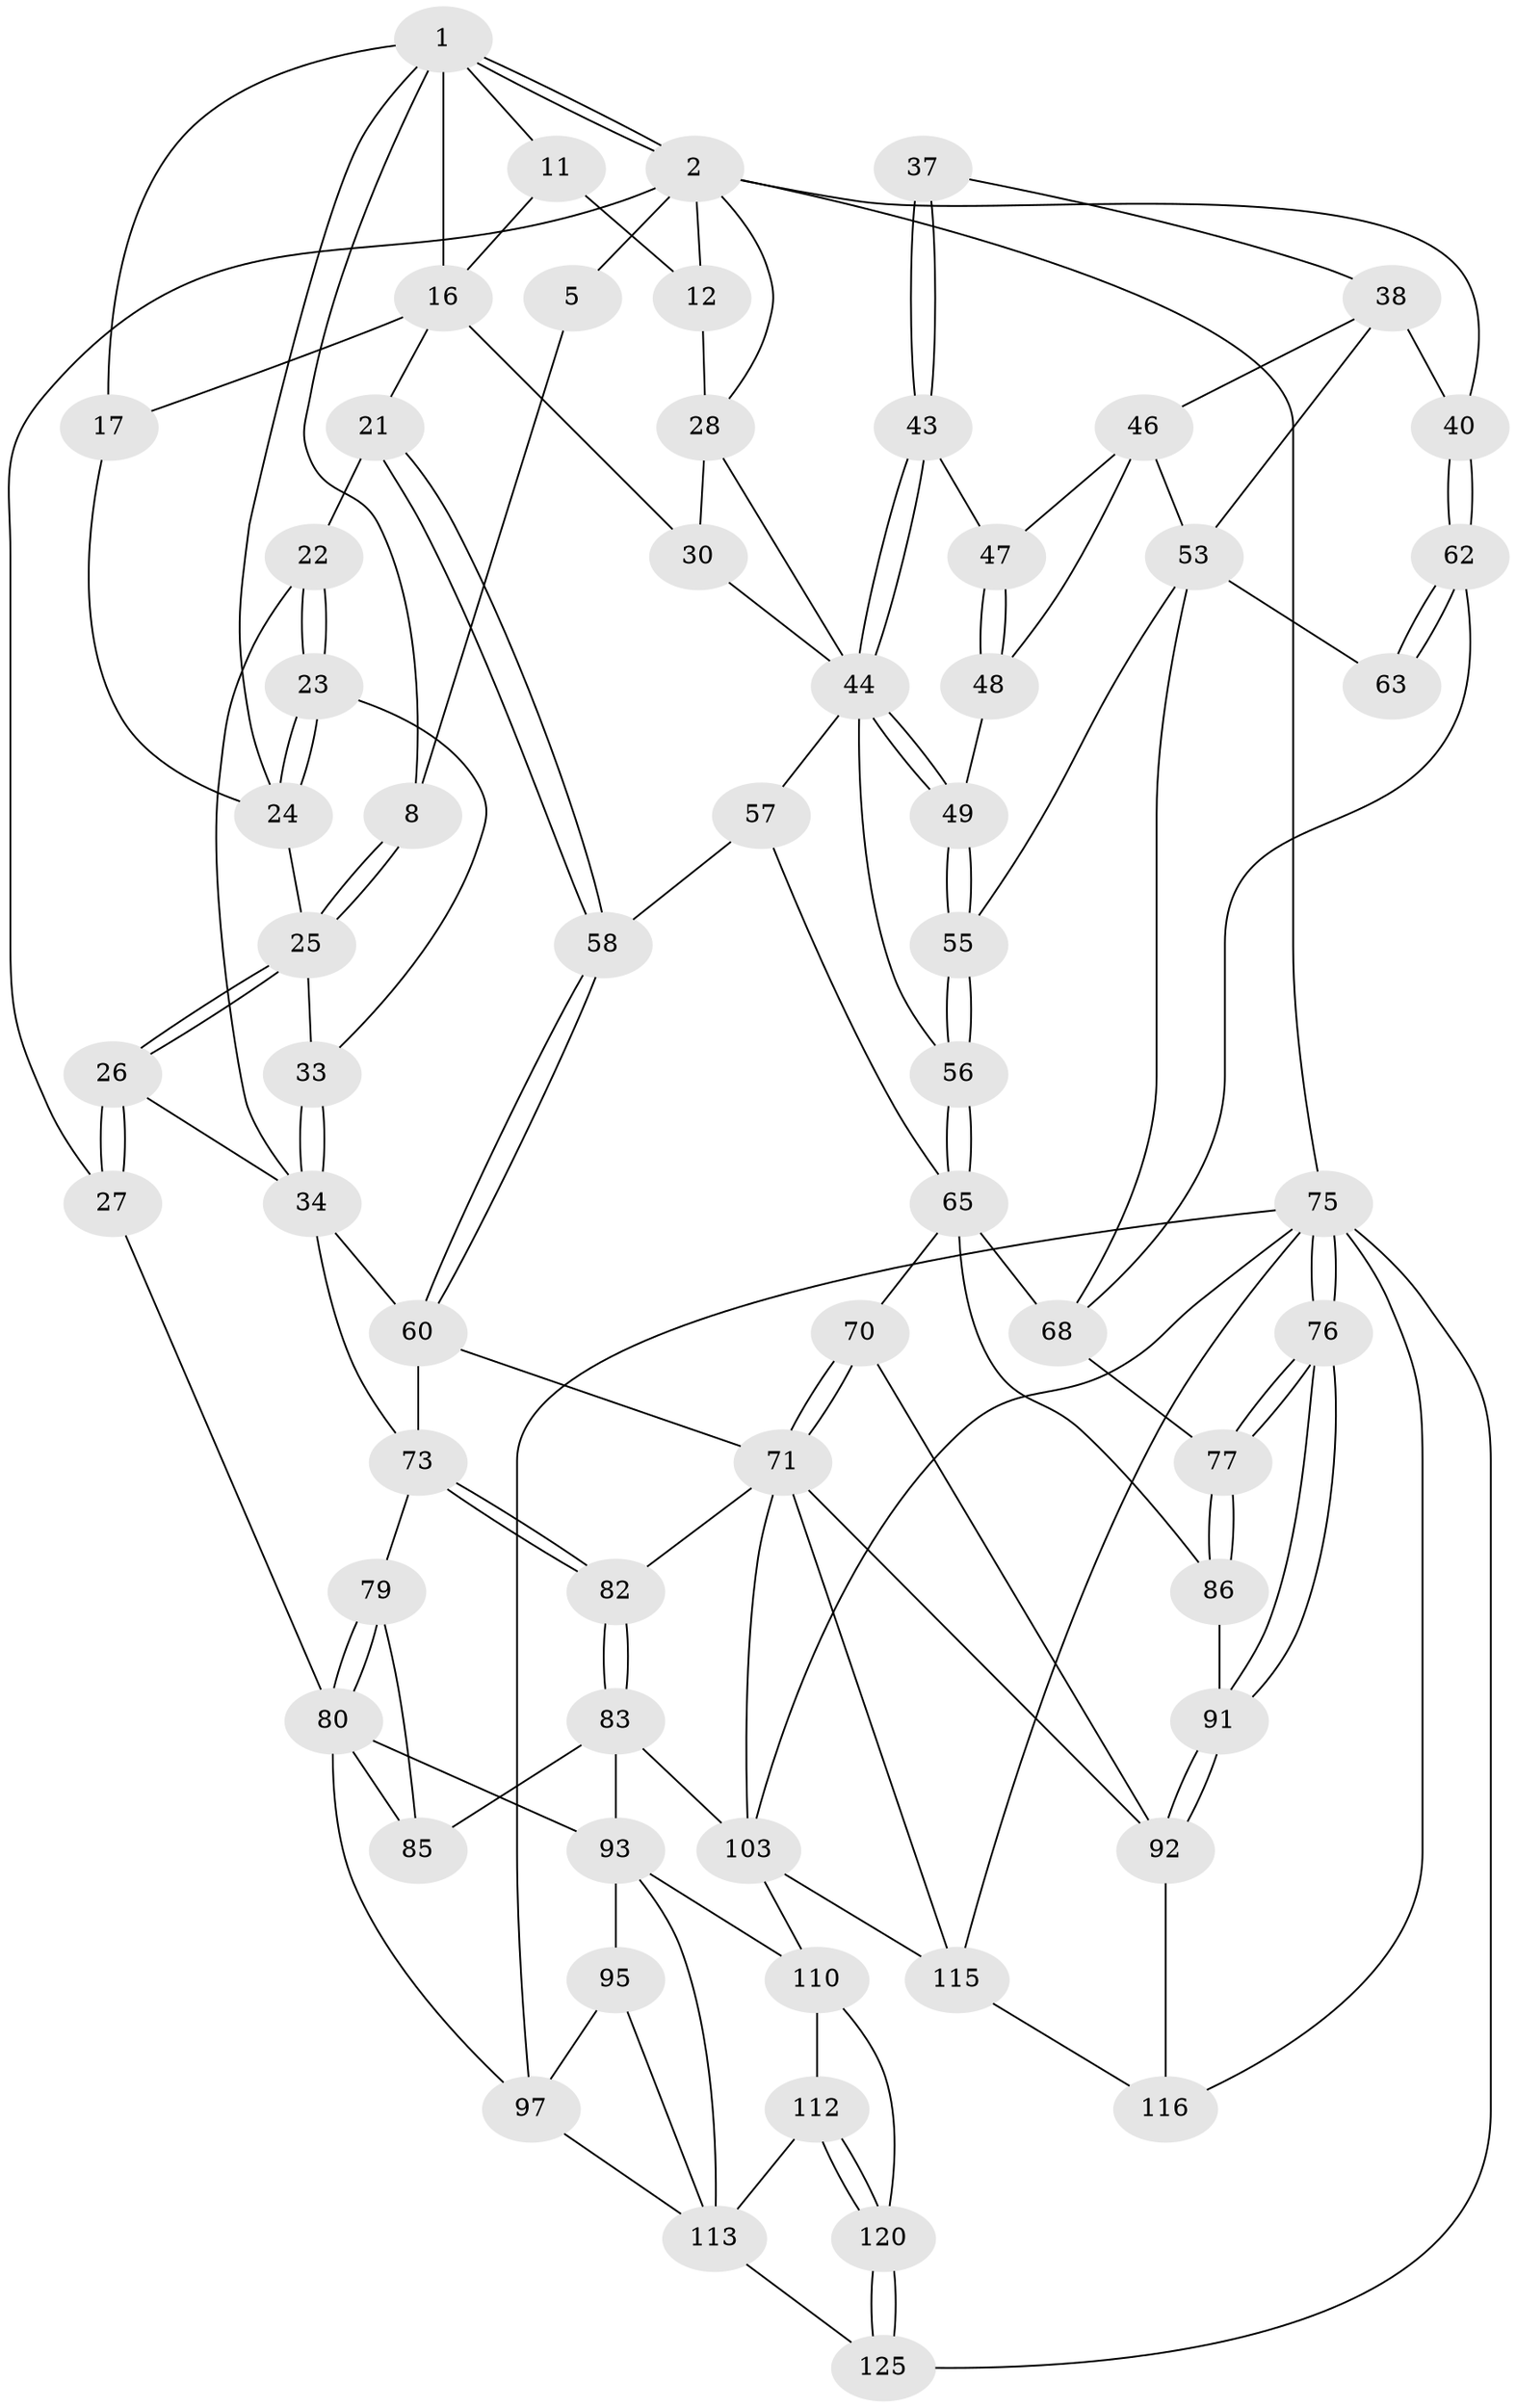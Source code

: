// original degree distribution, {3: 0.023809523809523808, 6: 0.21428571428571427, 5: 0.5476190476190477, 4: 0.21428571428571427}
// Generated by graph-tools (version 1.1) at 2025/21/03/04/25 18:21:18]
// undirected, 63 vertices, 145 edges
graph export_dot {
graph [start="1"]
  node [color=gray90,style=filled];
  1 [pos="+0.23297874806939275+0",super="+6"];
  2 [pos="+0+0",super="+13+3"];
  5 [pos="+0.1194792301038392+0.0066923323310829905",super="+9"];
  8 [pos="+0.12412147644629791+0.1258449994081545"];
  11 [pos="+0.41020601625199604+0",super="+15"];
  12 [pos="+0.809469904464198+0",super="+14"];
  16 [pos="+0.4057245080642161+0",super="+19"];
  17 [pos="+0.397687602889864+0"];
  21 [pos="+0.5312686597095414+0.27151549362560606"];
  22 [pos="+0.4633811119692316+0.25734559884944197"];
  23 [pos="+0.41291563571781625+0.19075686747576423"];
  24 [pos="+0.37725416731063255+0.05778342094244064",super="+31"];
  25 [pos="+0.05552157044750676+0.2400947380357545",super="+32"];
  26 [pos="+0.008973141001668043+0.29200689552660786"];
  27 [pos="+0+0.34336798784021033"];
  28 [pos="+0.7839272894902878+0.13468905569749798",super="+29+42"];
  30 [pos="+0.6439688682345953+0.24244905161820193"];
  33 [pos="+0.27369173104619005+0.2349726888837399"];
  34 [pos="+0.2757328718116296+0.391641449369533",super="+35+36"];
  37 [pos="+0.8488877977100496+0.18373000589644886"];
  38 [pos="+0.8500915878599913+0.18583461817628136",super="+39"];
  40 [pos="+1+0.1767380000077924"];
  43 [pos="+0.8585990986341804+0.28747066487074446"];
  44 [pos="+0.8216053838147328+0.3454201444620364",super="+45"];
  46 [pos="+0.9097136336906874+0.33387047773977807",super="+52"];
  47 [pos="+0.8602509572487066+0.2974419680162781"];
  48 [pos="+0.8626008803070301+0.35379804682734783"];
  49 [pos="+0.8416561676531842+0.36225375197669113"];
  53 [pos="+0.9274593768128492+0.3608638868548338",super="+54+59"];
  55 [pos="+0.8259592960694151+0.41295189680250144"];
  56 [pos="+0.7778440217819095+0.45927671470256387"];
  57 [pos="+0.6027421344162424+0.4342585310522941"];
  58 [pos="+0.5422285417229451+0.38410240868588147"];
  60 [pos="+0.4437740303227438+0.46896373195325214",super="+61"];
  62 [pos="+1+0.408146762880845"];
  63 [pos="+0.9882582993946551+0.4087127226255961"];
  65 [pos="+0.7771146118531187+0.5332419729592588",super="+69+66"];
  68 [pos="+0.9419954257623887+0.5171190516731289",super="+78"];
  70 [pos="+0.6165431872667382+0.5977074201928887",super="+90"];
  71 [pos="+0.5432419231703413+0.6454834927414445",super="+101+72"];
  73 [pos="+0.36714583338459705+0.6107654575791958",super="+74"];
  75 [pos="+1+1",super="+99+117"];
  76 [pos="+1+1"];
  77 [pos="+1+1"];
  79 [pos="+0.21816310350275328+0.49554888764944477"];
  80 [pos="+0.02855725888109163+0.5965649886227026",super="+81+89"];
  82 [pos="+0.397941436163216+0.6812115818356757"];
  83 [pos="+0.3700766866698241+0.7041867301404445",super="+106+84"];
  85 [pos="+0.2640581654479344+0.6238072246905936"];
  86 [pos="+0.8973447140962955+0.635055531314161",super="+87"];
  91 [pos="+0.9187407294282579+0.8366661999574205"];
  92 [pos="+0.739646885706309+0.7837608174896288",super="+100"];
  93 [pos="+0.3216882826476151+0.7022191393821029",super="+94+107"];
  95 [pos="+0.15000723804741276+0.7731310328125304",super="+96"];
  97 [pos="+0+0.6730895858029239",super="+98"];
  103 [pos="+0.38346742708443204+0.8645584527421643",super="+104+122"];
  110 [pos="+0.21081224899934128+0.8432977301898348",super="+111"];
  112 [pos="+0.12233153568806783+0.8949254137280626"];
  113 [pos="+0.09226308365170087+0.8778759656147275",super="+114+123"];
  115 [pos="+0.5980285665421116+0.8552060160812086",super="+121"];
  116 [pos="+0.658086416598681+0.8647751068856158"];
  120 [pos="+0.18803997960537966+0.9432763218717326"];
  125 [pos="+0.30095742604390346+1",super="+126"];
  1 -- 2;
  1 -- 2;
  1 -- 16;
  1 -- 17;
  1 -- 8;
  1 -- 24;
  1 -- 11;
  2 -- 40;
  2 -- 75 [weight=2];
  2 -- 12;
  2 -- 28;
  2 -- 27;
  2 -- 5 [weight=2];
  5 -- 8;
  8 -- 25;
  8 -- 25;
  11 -- 12 [weight=2];
  11 -- 16;
  12 -- 28;
  16 -- 17;
  16 -- 21;
  16 -- 30;
  17 -- 24;
  21 -- 22;
  21 -- 58;
  21 -- 58;
  22 -- 23;
  22 -- 23;
  22 -- 34;
  23 -- 24;
  23 -- 24;
  23 -- 33;
  24 -- 25;
  25 -- 26;
  25 -- 26;
  25 -- 33;
  26 -- 27;
  26 -- 27;
  26 -- 34;
  27 -- 80;
  28 -- 30;
  28 -- 44;
  30 -- 44;
  33 -- 34;
  33 -- 34;
  34 -- 73;
  34 -- 60;
  37 -- 38;
  37 -- 43;
  37 -- 43;
  38 -- 46;
  38 -- 40;
  38 -- 53;
  40 -- 62;
  40 -- 62;
  43 -- 44;
  43 -- 44;
  43 -- 47;
  44 -- 49;
  44 -- 49;
  44 -- 56;
  44 -- 57;
  46 -- 47;
  46 -- 48;
  46 -- 53;
  47 -- 48;
  47 -- 48;
  48 -- 49;
  49 -- 55;
  49 -- 55;
  53 -- 63 [weight=2];
  53 -- 68;
  53 -- 55;
  55 -- 56;
  55 -- 56;
  56 -- 65;
  56 -- 65;
  57 -- 58;
  57 -- 65;
  58 -- 60;
  58 -- 60;
  60 -- 71;
  60 -- 73;
  62 -- 63;
  62 -- 63;
  62 -- 68;
  65 -- 68;
  65 -- 86 [weight=2];
  65 -- 70 [weight=2];
  68 -- 77;
  70 -- 71;
  70 -- 71;
  70 -- 92;
  71 -- 115;
  71 -- 103;
  71 -- 92;
  71 -- 82;
  73 -- 82;
  73 -- 82;
  73 -- 79;
  75 -- 76;
  75 -- 76;
  75 -- 97;
  75 -- 125 [weight=2];
  75 -- 115;
  75 -- 116;
  75 -- 103;
  76 -- 77;
  76 -- 77;
  76 -- 91;
  76 -- 91;
  77 -- 86;
  77 -- 86;
  79 -- 80;
  79 -- 80;
  79 -- 85;
  80 -- 97;
  80 -- 93;
  80 -- 85;
  82 -- 83;
  82 -- 83;
  83 -- 103;
  83 -- 85;
  83 -- 93 [weight=2];
  86 -- 91;
  91 -- 92;
  91 -- 92;
  92 -- 116;
  93 -- 95 [weight=2];
  93 -- 113;
  93 -- 110;
  95 -- 97;
  95 -- 113;
  97 -- 113;
  103 -- 110 [weight=2];
  103 -- 115;
  110 -- 112;
  110 -- 120;
  112 -- 113;
  112 -- 120;
  112 -- 120;
  113 -- 125;
  115 -- 116;
  120 -- 125;
  120 -- 125;
}
